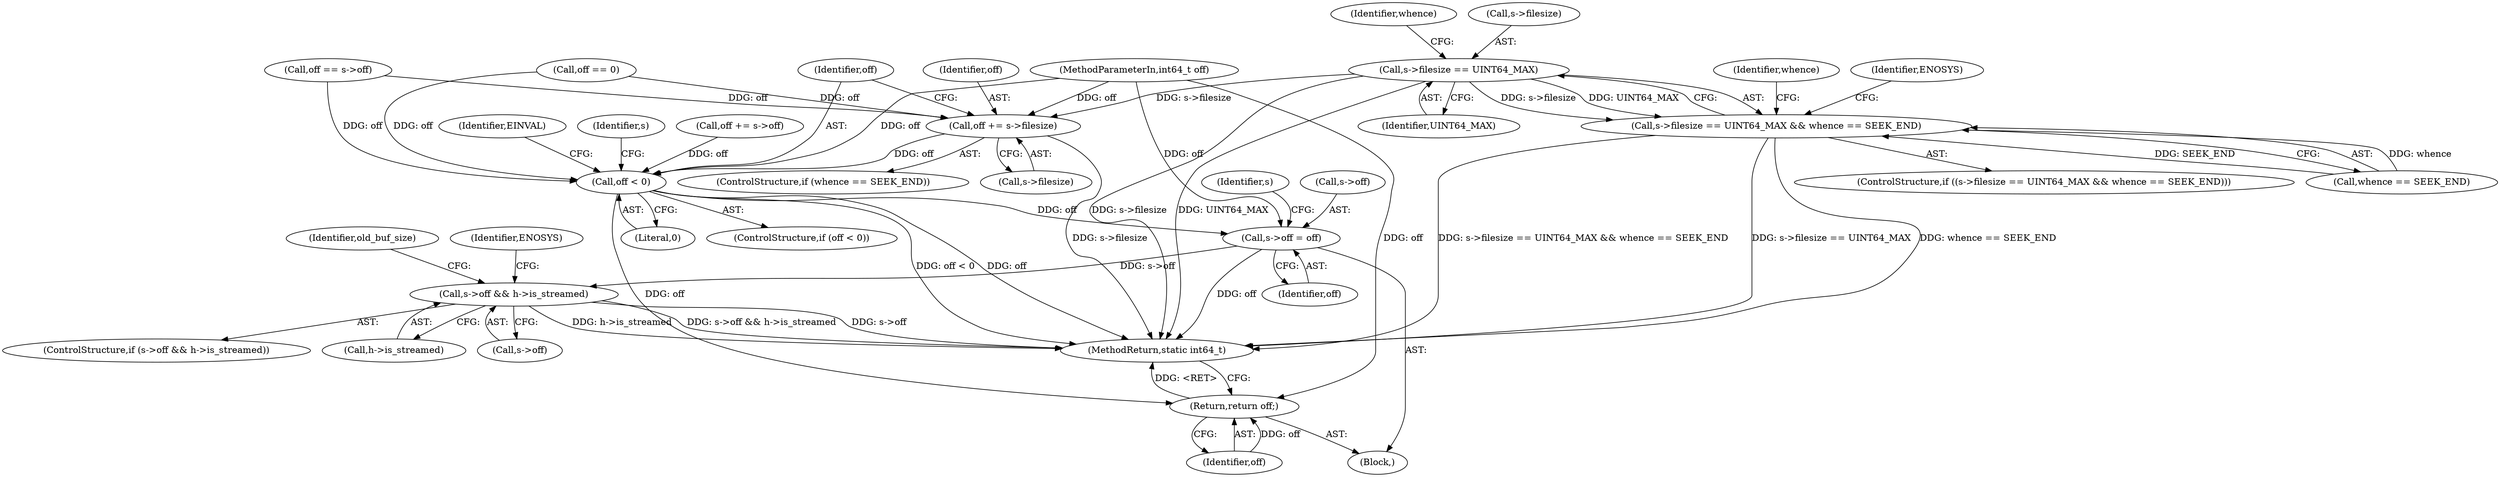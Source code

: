 digraph "0_FFmpeg_2a05c8f813de6f2278827734bf8102291e7484aa_5@pointer" {
"1000170" [label="(Call,s->filesize == UINT64_MAX)"];
"1000169" [label="(Call,s->filesize == UINT64_MAX && whence == SEEK_END)"];
"1000195" [label="(Call,off += s->filesize)"];
"1000209" [label="(Call,off < 0)"];
"1000215" [label="(Call,s->off = off)"];
"1000221" [label="(Call,s->off && h->is_streamed)"];
"1000303" [label="(Return,return off;)"];
"1000304" [label="(Identifier,off)"];
"1000208" [label="(ControlStructure,if (off < 0))"];
"1000170" [label="(Call,s->filesize == UINT64_MAX)"];
"1000158" [label="(Call,off == s->off)"];
"1000220" [label="(ControlStructure,if (s->off && h->is_streamed))"];
"1000174" [label="(Identifier,UINT64_MAX)"];
"1000223" [label="(Identifier,s)"];
"1000169" [label="(Call,s->filesize == UINT64_MAX && whence == SEEK_END)"];
"1000210" [label="(Identifier,off)"];
"1000107" [label="(Block,)"];
"1000232" [label="(Identifier,old_buf_size)"];
"1000305" [label="(MethodReturn,static int64_t)"];
"1000151" [label="(Call,off == 0)"];
"1000214" [label="(Identifier,EINVAL)"];
"1000225" [label="(Call,h->is_streamed)"];
"1000175" [label="(Call,whence == SEEK_END)"];
"1000197" [label="(Call,s->filesize)"];
"1000303" [label="(Return,return off;)"];
"1000215" [label="(Call,s->off = off)"];
"1000216" [label="(Call,s->off)"];
"1000191" [label="(ControlStructure,if (whence == SEEK_END))"];
"1000219" [label="(Identifier,off)"];
"1000222" [label="(Call,s->off)"];
"1000196" [label="(Identifier,off)"];
"1000211" [label="(Literal,0)"];
"1000176" [label="(Identifier,whence)"];
"1000217" [label="(Identifier,s)"];
"1000230" [label="(Identifier,ENOSYS)"];
"1000221" [label="(Call,s->off && h->is_streamed)"];
"1000183" [label="(Identifier,whence)"];
"1000104" [label="(MethodParameterIn,int64_t off)"];
"1000180" [label="(Identifier,ENOSYS)"];
"1000195" [label="(Call,off += s->filesize)"];
"1000168" [label="(ControlStructure,if ((s->filesize == UINT64_MAX && whence == SEEK_END)))"];
"1000185" [label="(Call,off += s->off)"];
"1000209" [label="(Call,off < 0)"];
"1000171" [label="(Call,s->filesize)"];
"1000170" -> "1000169"  [label="AST: "];
"1000170" -> "1000174"  [label="CFG: "];
"1000171" -> "1000170"  [label="AST: "];
"1000174" -> "1000170"  [label="AST: "];
"1000176" -> "1000170"  [label="CFG: "];
"1000169" -> "1000170"  [label="CFG: "];
"1000170" -> "1000305"  [label="DDG: s->filesize"];
"1000170" -> "1000305"  [label="DDG: UINT64_MAX"];
"1000170" -> "1000169"  [label="DDG: s->filesize"];
"1000170" -> "1000169"  [label="DDG: UINT64_MAX"];
"1000170" -> "1000195"  [label="DDG: s->filesize"];
"1000169" -> "1000168"  [label="AST: "];
"1000169" -> "1000175"  [label="CFG: "];
"1000175" -> "1000169"  [label="AST: "];
"1000180" -> "1000169"  [label="CFG: "];
"1000183" -> "1000169"  [label="CFG: "];
"1000169" -> "1000305"  [label="DDG: s->filesize == UINT64_MAX && whence == SEEK_END"];
"1000169" -> "1000305"  [label="DDG: s->filesize == UINT64_MAX"];
"1000169" -> "1000305"  [label="DDG: whence == SEEK_END"];
"1000175" -> "1000169"  [label="DDG: whence"];
"1000175" -> "1000169"  [label="DDG: SEEK_END"];
"1000195" -> "1000191"  [label="AST: "];
"1000195" -> "1000197"  [label="CFG: "];
"1000196" -> "1000195"  [label="AST: "];
"1000197" -> "1000195"  [label="AST: "];
"1000210" -> "1000195"  [label="CFG: "];
"1000195" -> "1000305"  [label="DDG: s->filesize"];
"1000158" -> "1000195"  [label="DDG: off"];
"1000151" -> "1000195"  [label="DDG: off"];
"1000104" -> "1000195"  [label="DDG: off"];
"1000195" -> "1000209"  [label="DDG: off"];
"1000209" -> "1000208"  [label="AST: "];
"1000209" -> "1000211"  [label="CFG: "];
"1000210" -> "1000209"  [label="AST: "];
"1000211" -> "1000209"  [label="AST: "];
"1000214" -> "1000209"  [label="CFG: "];
"1000217" -> "1000209"  [label="CFG: "];
"1000209" -> "1000305"  [label="DDG: off < 0"];
"1000209" -> "1000305"  [label="DDG: off"];
"1000158" -> "1000209"  [label="DDG: off"];
"1000185" -> "1000209"  [label="DDG: off"];
"1000151" -> "1000209"  [label="DDG: off"];
"1000104" -> "1000209"  [label="DDG: off"];
"1000209" -> "1000215"  [label="DDG: off"];
"1000209" -> "1000303"  [label="DDG: off"];
"1000215" -> "1000107"  [label="AST: "];
"1000215" -> "1000219"  [label="CFG: "];
"1000216" -> "1000215"  [label="AST: "];
"1000219" -> "1000215"  [label="AST: "];
"1000223" -> "1000215"  [label="CFG: "];
"1000215" -> "1000305"  [label="DDG: off"];
"1000104" -> "1000215"  [label="DDG: off"];
"1000215" -> "1000221"  [label="DDG: s->off"];
"1000221" -> "1000220"  [label="AST: "];
"1000221" -> "1000222"  [label="CFG: "];
"1000221" -> "1000225"  [label="CFG: "];
"1000222" -> "1000221"  [label="AST: "];
"1000225" -> "1000221"  [label="AST: "];
"1000230" -> "1000221"  [label="CFG: "];
"1000232" -> "1000221"  [label="CFG: "];
"1000221" -> "1000305"  [label="DDG: h->is_streamed"];
"1000221" -> "1000305"  [label="DDG: s->off && h->is_streamed"];
"1000221" -> "1000305"  [label="DDG: s->off"];
"1000303" -> "1000107"  [label="AST: "];
"1000303" -> "1000304"  [label="CFG: "];
"1000304" -> "1000303"  [label="AST: "];
"1000305" -> "1000303"  [label="CFG: "];
"1000303" -> "1000305"  [label="DDG: <RET>"];
"1000304" -> "1000303"  [label="DDG: off"];
"1000104" -> "1000303"  [label="DDG: off"];
}
